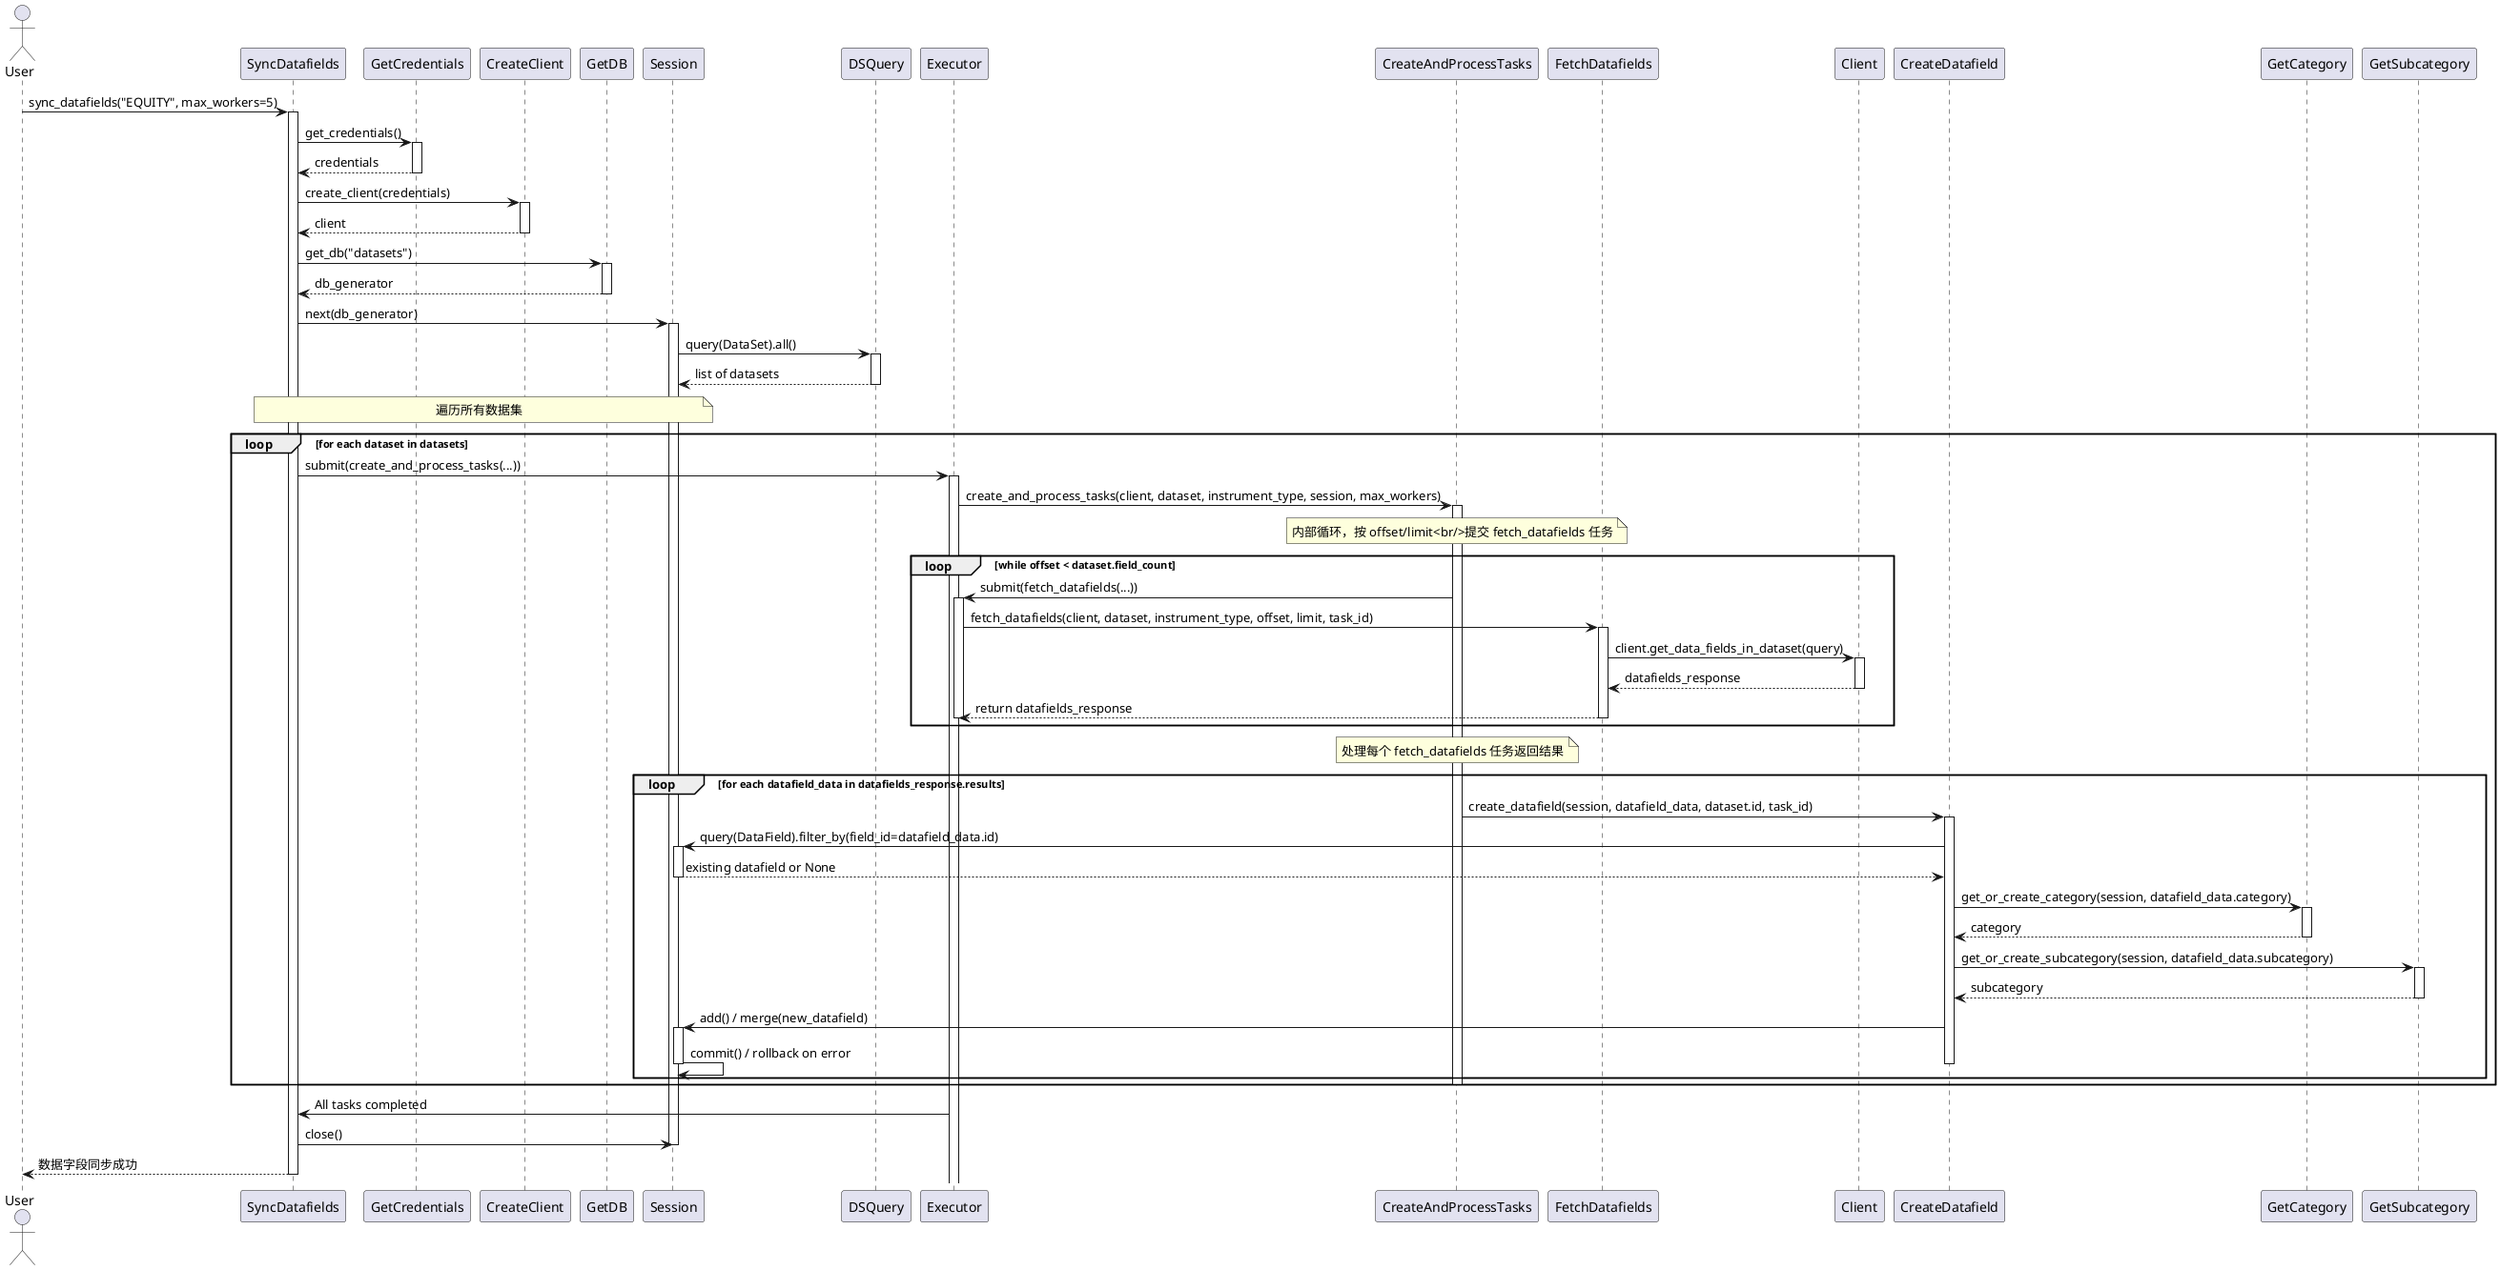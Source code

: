 @startuml SyncDatafields Sequence Diagram
actor User

User -> SyncDatafields: sync_datafields("EQUITY", max_workers=5)
activate SyncDatafields

SyncDatafields -> GetCredentials: get_credentials()
activate GetCredentials
GetCredentials --> SyncDatafields: credentials
deactivate GetCredentials

SyncDatafields -> CreateClient: create_client(credentials)
activate CreateClient
CreateClient --> SyncDatafields: client
deactivate CreateClient

SyncDatafields -> GetDB: get_db("datasets")
activate GetDB
GetDB --> SyncDatafields: db_generator
deactivate GetDB
SyncDatafields -> Session: next(db_generator)
activate Session

Session -> DSQuery: query(DataSet).all()
activate DSQuery
DSQuery --> Session: list of datasets
deactivate DSQuery

note over SyncDatafields, Session: 遍历所有数据集
loop for each dataset in datasets
    SyncDatafields -> Executor: submit(create_and_process_tasks(...))
    activate Executor
    Executor -> CreateAndProcessTasks: create_and_process_tasks(client, dataset, instrument_type, session, max_workers)
    activate CreateAndProcessTasks

    note over CreateAndProcessTasks: 内部循环，按 offset/limit<br/>提交 fetch_datafields 任务
    loop while offset < dataset.field_count
        CreateAndProcessTasks -> Executor: submit(fetch_datafields(...))
        activate Executor
        Executor -> FetchDatafields: fetch_datafields(client, dataset, instrument_type, offset, limit, task_id)
        activate FetchDatafields
        FetchDatafields -> Client: client.get_data_fields_in_dataset(query)
        activate Client
        Client --> FetchDatafields: datafields_response
        deactivate Client
        FetchDatafields --> Executor: return datafields_response
        deactivate FetchDatafields
        deactivate Executor
    end

    note over CreateAndProcessTasks: 处理每个 fetch_datafields 任务返回结果
    loop for each datafield_data in datafields_response.results
        CreateAndProcessTasks -> CreateDatafield: create_datafield(session, datafield_data, dataset.id, task_id)
        activate CreateDatafield
        CreateDatafield -> Session: query(DataField).filter_by(field_id=datafield_data.id)
        activate Session
        Session --> CreateDatafield: existing datafield or None
        deactivate Session
        CreateDatafield -> GetCategory: get_or_create_category(session, datafield_data.category)
        activate GetCategory
        GetCategory --> CreateDatafield: category
        deactivate GetCategory
        CreateDatafield -> GetSubcategory: get_or_create_subcategory(session, datafield_data.subcategory)
        activate GetSubcategory
        GetSubcategory --> CreateDatafield: subcategory
        deactivate GetSubcategory
        CreateDatafield -> Session: add() / merge(new_datafield)
        activate Session
        Session -> Session: commit() / rollback on error
        deactivate Session
        deactivate CreateDatafield
    end
    deactivate CreateAndProcessTasks
end

Executor -> SyncDatafields: All tasks completed
SyncDatafields -> Session: close()
deactivate Session

SyncDatafields --> User: 数据字段同步成功
deactivate SyncDatafields
@enduml